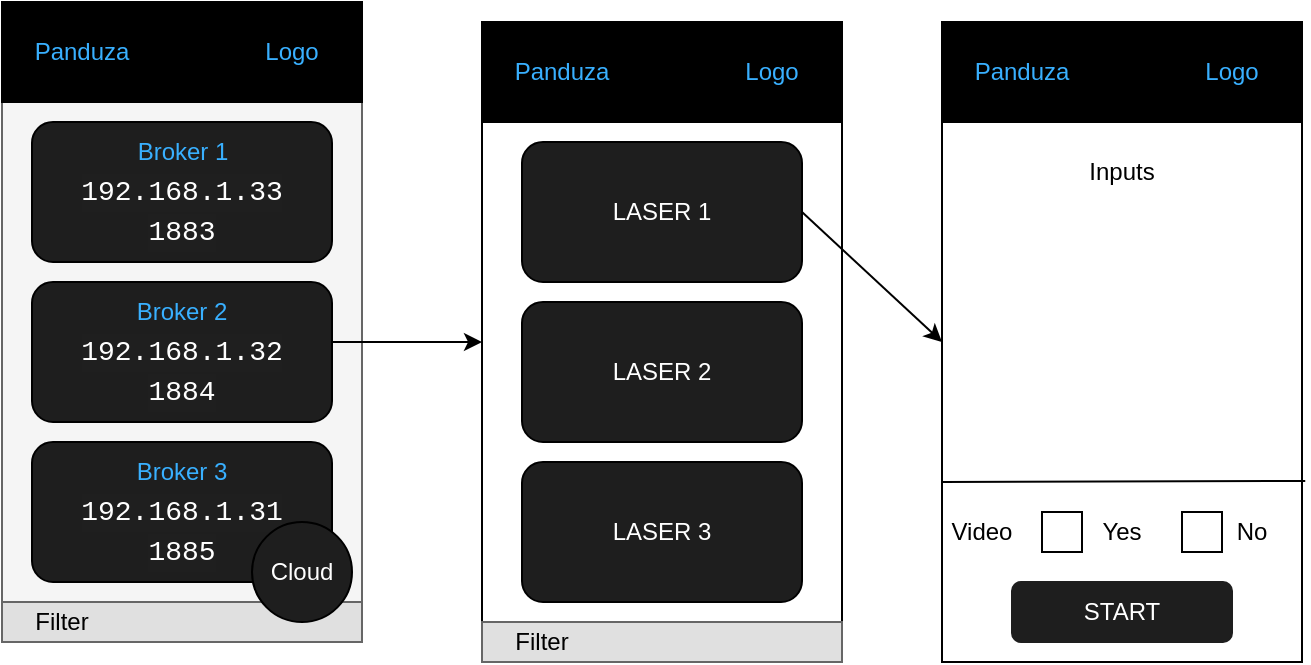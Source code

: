 <mxfile>
    <diagram id="WxvF0ie2TXMdUFJqpxTN" name="Page-1">
        <mxGraphModel dx="553" dy="315" grid="1" gridSize="10" guides="1" tooltips="1" connect="1" arrows="1" fold="1" page="1" pageScale="1" pageWidth="850" pageHeight="1100" math="0" shadow="0">
            <root>
                <mxCell id="0"/>
                <mxCell id="1" parent="0"/>
                <mxCell id="2" value="" style="rounded=0;whiteSpace=wrap;html=1;fillColor=#f5f5f5;fontColor=#333333;strokeColor=#666666;" parent="1" vertex="1">
                    <mxGeometry x="120" y="30" width="180" height="320" as="geometry"/>
                </mxCell>
                <mxCell id="20" style="edgeStyle=none;html=1;fontColor=#FFFFFF;strokeColor=#000000;" parent="1" target="21" edge="1">
                    <mxGeometry relative="1" as="geometry">
                        <mxPoint x="380" y="205" as="targetPoint"/>
                        <mxPoint x="280" y="200" as="sourcePoint"/>
                    </mxGeometry>
                </mxCell>
                <mxCell id="21" value="" style="rounded=0;whiteSpace=wrap;html=1;fontColor=#FFFFFF;fillColor=#FFFFFF;" parent="1" vertex="1">
                    <mxGeometry x="360" y="40" width="180" height="320" as="geometry"/>
                </mxCell>
                <mxCell id="33" value="" style="group" parent="1" vertex="1" connectable="0">
                    <mxGeometry x="120" y="30" width="180" height="50" as="geometry"/>
                </mxCell>
                <mxCell id="3" value="" style="rounded=0;whiteSpace=wrap;html=1;fillColor=#000000;" parent="33" vertex="1">
                    <mxGeometry width="180" height="50" as="geometry"/>
                </mxCell>
                <mxCell id="4" value="&lt;font color=&quot;#39b0ff&quot;&gt;Panduza&lt;/font&gt;" style="text;html=1;strokeColor=none;fillColor=none;align=center;verticalAlign=middle;whiteSpace=wrap;rounded=0;" parent="33" vertex="1">
                    <mxGeometry x="10" y="10" width="60" height="30" as="geometry"/>
                </mxCell>
                <mxCell id="7" value="Logo" style="text;html=1;strokeColor=none;fillColor=none;align=center;verticalAlign=middle;whiteSpace=wrap;rounded=0;fontColor=#39B0FF;" parent="33" vertex="1">
                    <mxGeometry x="125" y="10" width="40" height="30" as="geometry"/>
                </mxCell>
                <mxCell id="34" value="" style="group" parent="1" vertex="1" connectable="0">
                    <mxGeometry x="135" y="90" width="150" height="70" as="geometry"/>
                </mxCell>
                <mxCell id="6" value="" style="rounded=1;whiteSpace=wrap;html=1;fontColor=#39B0FF;fillColor=#1E1E1E;" parent="34" vertex="1">
                    <mxGeometry width="150" height="70" as="geometry"/>
                </mxCell>
                <mxCell id="9" value="Broker 1" style="text;html=1;strokeColor=none;fillColor=none;align=center;verticalAlign=middle;whiteSpace=wrap;rounded=0;fontColor=#39B0FF;" parent="34" vertex="1">
                    <mxGeometry x="12.5" width="125" height="30" as="geometry"/>
                </mxCell>
                <mxCell id="13" value="&lt;div style=&quot;background-color: rgb(31, 31, 31); font-family: Consolas, &amp;quot;Courier New&amp;quot;, monospace; font-size: 14px; line-height: 19px;&quot;&gt;&lt;span style=&quot;&quot;&gt;192.168.1.33&lt;/span&gt;&lt;/div&gt;" style="text;html=1;align=center;verticalAlign=middle;whiteSpace=wrap;rounded=0;fontColor=#FFFFFF;" parent="34" vertex="1">
                    <mxGeometry x="25" y="20" width="100" height="30" as="geometry"/>
                </mxCell>
                <mxCell id="14" value="&lt;div style=&quot;background-color: rgb(31, 31, 31); font-family: Consolas, &amp;quot;Courier New&amp;quot;, monospace; font-size: 14px; line-height: 19px;&quot;&gt;&lt;div style=&quot;line-height: 19px;&quot;&gt;&lt;span style=&quot;&quot;&gt;1883&lt;/span&gt;&lt;/div&gt;&lt;/div&gt;" style="text;html=1;align=center;verticalAlign=middle;whiteSpace=wrap;rounded=0;fontColor=#FFFFFF;" parent="34" vertex="1">
                    <mxGeometry x="25" y="40" width="100" height="30" as="geometry"/>
                </mxCell>
                <mxCell id="35" value="" style="group" parent="1" vertex="1" connectable="0">
                    <mxGeometry x="135" y="170" width="150" height="70" as="geometry"/>
                </mxCell>
                <mxCell id="16" value="" style="rounded=1;whiteSpace=wrap;html=1;fontColor=#39B0FF;fillColor=#1E1E1E;" parent="35" vertex="1">
                    <mxGeometry width="150" height="70" as="geometry"/>
                </mxCell>
                <mxCell id="17" value="Broker 2" style="text;html=1;strokeColor=none;fillColor=none;align=center;verticalAlign=middle;whiteSpace=wrap;rounded=0;fontColor=#39B0FF;" parent="35" vertex="1">
                    <mxGeometry x="45" width="60" height="30" as="geometry"/>
                </mxCell>
                <mxCell id="18" value="&lt;div style=&quot;background-color: rgb(31, 31, 31); font-family: Consolas, &amp;quot;Courier New&amp;quot;, monospace; font-size: 14px; line-height: 19px;&quot;&gt;&lt;span style=&quot;&quot;&gt;192.168.1.32&lt;/span&gt;&lt;/div&gt;" style="text;html=1;align=center;verticalAlign=middle;whiteSpace=wrap;rounded=0;fontColor=#FFFFFF;" parent="35" vertex="1">
                    <mxGeometry x="25" y="20" width="100" height="30" as="geometry"/>
                </mxCell>
                <mxCell id="19" value="&lt;div style=&quot;background-color: rgb(31, 31, 31); font-family: Consolas, &amp;quot;Courier New&amp;quot;, monospace; font-size: 14px; line-height: 19px;&quot;&gt;&lt;div style=&quot;line-height: 19px;&quot;&gt;&lt;span style=&quot;&quot;&gt;1884&lt;/span&gt;&lt;/div&gt;&lt;/div&gt;" style="text;html=1;align=center;verticalAlign=middle;whiteSpace=wrap;rounded=0;fontColor=#FFFFFF;" parent="35" vertex="1">
                    <mxGeometry x="25" y="40" width="100" height="30" as="geometry"/>
                </mxCell>
                <mxCell id="36" value="" style="group" parent="1" vertex="1" connectable="0">
                    <mxGeometry x="135" y="250" width="150" height="70" as="geometry"/>
                </mxCell>
                <mxCell id="22" value="" style="rounded=1;whiteSpace=wrap;html=1;fontColor=#39B0FF;fillColor=#1E1E1E;" parent="36" vertex="1">
                    <mxGeometry width="150" height="70" as="geometry"/>
                </mxCell>
                <mxCell id="23" value="Broker 3" style="text;html=1;strokeColor=none;fillColor=none;align=center;verticalAlign=middle;whiteSpace=wrap;rounded=0;fontColor=#39B0FF;" parent="36" vertex="1">
                    <mxGeometry x="45" width="60" height="30" as="geometry"/>
                </mxCell>
                <mxCell id="24" value="&lt;div style=&quot;background-color: rgb(31, 31, 31); font-family: Consolas, &amp;quot;Courier New&amp;quot;, monospace; font-size: 14px; line-height: 19px;&quot;&gt;&lt;span style=&quot;&quot;&gt;192.168.1.31&lt;/span&gt;&lt;/div&gt;" style="text;html=1;align=center;verticalAlign=middle;whiteSpace=wrap;rounded=0;fontColor=#FFFFFF;" parent="36" vertex="1">
                    <mxGeometry x="25" y="20" width="100" height="30" as="geometry"/>
                </mxCell>
                <mxCell id="25" value="&lt;div style=&quot;background-color: rgb(31, 31, 31); font-family: Consolas, &amp;quot;Courier New&amp;quot;, monospace; font-size: 14px; line-height: 19px;&quot;&gt;&lt;div style=&quot;line-height: 19px;&quot;&gt;&lt;span style=&quot;&quot;&gt;1885&lt;/span&gt;&lt;/div&gt;&lt;/div&gt;" style="text;html=1;align=center;verticalAlign=middle;whiteSpace=wrap;rounded=0;fontColor=#FFFFFF;" parent="36" vertex="1">
                    <mxGeometry x="25" y="40" width="100" height="30" as="geometry"/>
                </mxCell>
                <mxCell id="37" value="" style="group" parent="1" vertex="1" connectable="0">
                    <mxGeometry x="360" y="40" width="180" height="50" as="geometry"/>
                </mxCell>
                <mxCell id="38" value="" style="rounded=0;whiteSpace=wrap;html=1;fillColor=#000000;" parent="37" vertex="1">
                    <mxGeometry width="180" height="50" as="geometry"/>
                </mxCell>
                <mxCell id="39" value="&lt;font color=&quot;#39b0ff&quot;&gt;Panduza&lt;/font&gt;" style="text;html=1;strokeColor=none;fillColor=none;align=center;verticalAlign=middle;whiteSpace=wrap;rounded=0;" parent="37" vertex="1">
                    <mxGeometry x="10" y="10" width="60" height="30" as="geometry"/>
                </mxCell>
                <mxCell id="40" value="Logo" style="text;html=1;strokeColor=none;fillColor=none;align=center;verticalAlign=middle;whiteSpace=wrap;rounded=0;fontColor=#39B0FF;" parent="37" vertex="1">
                    <mxGeometry x="125" y="10" width="40" height="30" as="geometry"/>
                </mxCell>
                <mxCell id="44" value="" style="group" parent="1" vertex="1" connectable="0">
                    <mxGeometry x="380" y="100" width="140" height="70" as="geometry"/>
                </mxCell>
                <mxCell id="41" value="" style="rounded=1;whiteSpace=wrap;html=1;fontColor=#000000;fillColor=#1E1E1E;" parent="44" vertex="1">
                    <mxGeometry width="140" height="70" as="geometry"/>
                </mxCell>
                <mxCell id="42" value="&lt;font color=&quot;#ffffff&quot;&gt;LASER 1&lt;/font&gt;" style="text;html=1;strokeColor=none;fillColor=none;align=center;verticalAlign=middle;whiteSpace=wrap;rounded=0;fontColor=#000000;" parent="44" vertex="1">
                    <mxGeometry x="40" y="20" width="60" height="30" as="geometry"/>
                </mxCell>
                <mxCell id="45" value="" style="group" parent="1" vertex="1" connectable="0">
                    <mxGeometry x="380" y="180" width="140" height="70" as="geometry"/>
                </mxCell>
                <mxCell id="46" value="" style="rounded=1;whiteSpace=wrap;html=1;fontColor=#000000;fillColor=#1E1E1E;" parent="45" vertex="1">
                    <mxGeometry width="140" height="70" as="geometry"/>
                </mxCell>
                <mxCell id="47" value="&lt;font color=&quot;#ffffff&quot;&gt;LASER 2&lt;/font&gt;" style="text;html=1;strokeColor=none;fillColor=none;align=center;verticalAlign=middle;whiteSpace=wrap;rounded=0;fontColor=#000000;" parent="45" vertex="1">
                    <mxGeometry x="40" y="20" width="60" height="30" as="geometry"/>
                </mxCell>
                <mxCell id="49" value="" style="group" parent="1" vertex="1" connectable="0">
                    <mxGeometry x="380" y="260" width="140" height="70" as="geometry"/>
                </mxCell>
                <mxCell id="50" value="" style="rounded=1;whiteSpace=wrap;html=1;fontColor=#000000;fillColor=#1E1E1E;" parent="49" vertex="1">
                    <mxGeometry width="140" height="70" as="geometry"/>
                </mxCell>
                <mxCell id="51" value="&lt;font color=&quot;#ffffff&quot;&gt;LASER 3&lt;/font&gt;" style="text;html=1;strokeColor=none;fillColor=none;align=center;verticalAlign=middle;whiteSpace=wrap;rounded=0;fontColor=#000000;" parent="49" vertex="1">
                    <mxGeometry x="40" y="20" width="60" height="30" as="geometry"/>
                </mxCell>
                <mxCell id="53" value="" style="rounded=0;whiteSpace=wrap;html=1;fontColor=#FFFFFF;fillColor=#FFFFFF;" vertex="1" parent="1">
                    <mxGeometry x="590" y="40" width="180" height="320" as="geometry"/>
                </mxCell>
                <mxCell id="54" value="" style="group" vertex="1" connectable="0" parent="1">
                    <mxGeometry x="590" y="40" width="180" height="50" as="geometry"/>
                </mxCell>
                <mxCell id="55" value="" style="rounded=0;whiteSpace=wrap;html=1;fillColor=#000000;" vertex="1" parent="54">
                    <mxGeometry width="180" height="50" as="geometry"/>
                </mxCell>
                <mxCell id="56" value="&lt;font color=&quot;#39b0ff&quot;&gt;Panduza&lt;/font&gt;" style="text;html=1;strokeColor=none;fillColor=none;align=center;verticalAlign=middle;whiteSpace=wrap;rounded=0;" vertex="1" parent="54">
                    <mxGeometry x="10" y="10" width="60" height="30" as="geometry"/>
                </mxCell>
                <mxCell id="57" value="Logo" style="text;html=1;strokeColor=none;fillColor=none;align=center;verticalAlign=middle;whiteSpace=wrap;rounded=0;fontColor=#39B0FF;" vertex="1" parent="54">
                    <mxGeometry x="125" y="10" width="40" height="30" as="geometry"/>
                </mxCell>
                <mxCell id="52" style="edgeStyle=none;html=1;exitX=1;exitY=0.5;exitDx=0;exitDy=0;strokeColor=#000000;" edge="1" parent="1" source="41">
                    <mxGeometry relative="1" as="geometry">
                        <mxPoint x="590" y="200" as="targetPoint"/>
                    </mxGeometry>
                </mxCell>
                <mxCell id="58" value="" style="group" vertex="1" connectable="0" parent="1">
                    <mxGeometry x="120" y="330" width="180" height="20" as="geometry"/>
                </mxCell>
                <mxCell id="26" value="" style="rounded=0;whiteSpace=wrap;html=1;fontColor=#333333;fillColor=#E0E0E0;strokeColor=#666666;" parent="58" vertex="1">
                    <mxGeometry width="180" height="20" as="geometry"/>
                </mxCell>
                <mxCell id="28" value="Filter" style="text;html=1;strokeColor=none;fillColor=none;align=center;verticalAlign=middle;whiteSpace=wrap;rounded=0;fontColor=#000000;" parent="58" vertex="1">
                    <mxGeometry width="60" height="20" as="geometry"/>
                </mxCell>
                <mxCell id="59" value="" style="group" vertex="1" connectable="0" parent="1">
                    <mxGeometry x="360" y="340" width="180" height="20" as="geometry"/>
                </mxCell>
                <mxCell id="60" value="" style="rounded=0;whiteSpace=wrap;html=1;fontColor=#333333;fillColor=#E0E0E0;strokeColor=#666666;" vertex="1" parent="59">
                    <mxGeometry width="180" height="20" as="geometry"/>
                </mxCell>
                <mxCell id="61" value="Filter" style="text;html=1;strokeColor=none;fillColor=none;align=center;verticalAlign=middle;whiteSpace=wrap;rounded=0;fontColor=#000000;" vertex="1" parent="59">
                    <mxGeometry width="60" height="20" as="geometry"/>
                </mxCell>
                <mxCell id="15" value="Cloud" style="ellipse;whiteSpace=wrap;html=1;aspect=fixed;fontColor=#FFFFFF;fillColor=#1E1E1E;" parent="1" vertex="1">
                    <mxGeometry x="245" y="290" width="50" height="50" as="geometry"/>
                </mxCell>
                <mxCell id="64" value="Video" style="text;html=1;strokeColor=none;fillColor=none;align=center;verticalAlign=middle;whiteSpace=wrap;rounded=0;fontColor=#000000;" vertex="1" parent="1">
                    <mxGeometry x="580" y="280" width="60" height="30" as="geometry"/>
                </mxCell>
                <mxCell id="66" value="" style="rounded=0;whiteSpace=wrap;html=1;fontColor=#FFFFFF;labelBorderColor=none;labelBackgroundColor=none;fillStyle=auto;fillColor=#FFFFFF;strokeColor=#000000;" vertex="1" parent="1">
                    <mxGeometry x="710" y="285" width="20" height="20" as="geometry"/>
                </mxCell>
                <mxCell id="70" value="Yes" style="text;html=1;strokeColor=none;fillColor=none;align=center;verticalAlign=middle;whiteSpace=wrap;rounded=0;labelBackgroundColor=none;labelBorderColor=none;fillStyle=auto;fontColor=#000000;" vertex="1" parent="1">
                    <mxGeometry x="650" y="280" width="60" height="30" as="geometry"/>
                </mxCell>
                <mxCell id="71" value="" style="rounded=0;whiteSpace=wrap;html=1;labelBackgroundColor=none;labelBorderColor=none;fillStyle=auto;strokeColor=#000000;fontColor=#000000;fillColor=#FFFFFF;imageWidth=10;" vertex="1" parent="1">
                    <mxGeometry x="640" y="285" width="20" height="20" as="geometry"/>
                </mxCell>
                <mxCell id="72" value="No" style="text;html=1;strokeColor=none;fillColor=none;align=center;verticalAlign=middle;whiteSpace=wrap;rounded=0;labelBackgroundColor=none;labelBorderColor=none;fillStyle=auto;fontColor=#000000;" vertex="1" parent="1">
                    <mxGeometry x="720" y="280" width="50" height="30" as="geometry"/>
                </mxCell>
                <mxCell id="73" value="Inputs" style="text;html=1;strokeColor=none;fillColor=none;align=center;verticalAlign=middle;whiteSpace=wrap;rounded=0;labelBackgroundColor=none;labelBorderColor=none;fillStyle=auto;fontColor=#000000;" vertex="1" parent="1">
                    <mxGeometry x="650" y="100" width="60" height="30" as="geometry"/>
                </mxCell>
                <mxCell id="74" value="START" style="rounded=1;whiteSpace=wrap;html=1;labelBackgroundColor=none;labelBorderColor=none;fillStyle=auto;strokeColor=#1E1E1E;fontColor=#FFFFFF;fillColor=#1E1E1E;" vertex="1" parent="1">
                    <mxGeometry x="625" y="320" width="110" height="30" as="geometry"/>
                </mxCell>
                <mxCell id="77" value="" style="endArrow=none;html=1;strokeColor=#000000;fontColor=#FFFFFF;entryX=1.009;entryY=0.717;entryDx=0;entryDy=0;entryPerimeter=0;" edge="1" parent="1" target="53">
                    <mxGeometry width="50" height="50" relative="1" as="geometry">
                        <mxPoint x="590" y="270" as="sourcePoint"/>
                        <mxPoint x="630" y="210" as="targetPoint"/>
                        <Array as="points"/>
                    </mxGeometry>
                </mxCell>
            </root>
        </mxGraphModel>
    </diagram>
</mxfile>